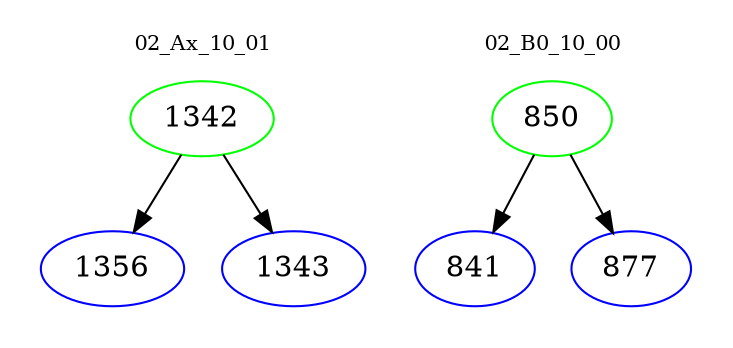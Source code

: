 digraph{
subgraph cluster_0 {
color = white
label = "02_Ax_10_01";
fontsize=10;
T0_1342 [label="1342", color="green"]
T0_1342 -> T0_1356 [color="black"]
T0_1356 [label="1356", color="blue"]
T0_1342 -> T0_1343 [color="black"]
T0_1343 [label="1343", color="blue"]
}
subgraph cluster_1 {
color = white
label = "02_B0_10_00";
fontsize=10;
T1_850 [label="850", color="green"]
T1_850 -> T1_841 [color="black"]
T1_841 [label="841", color="blue"]
T1_850 -> T1_877 [color="black"]
T1_877 [label="877", color="blue"]
}
}
